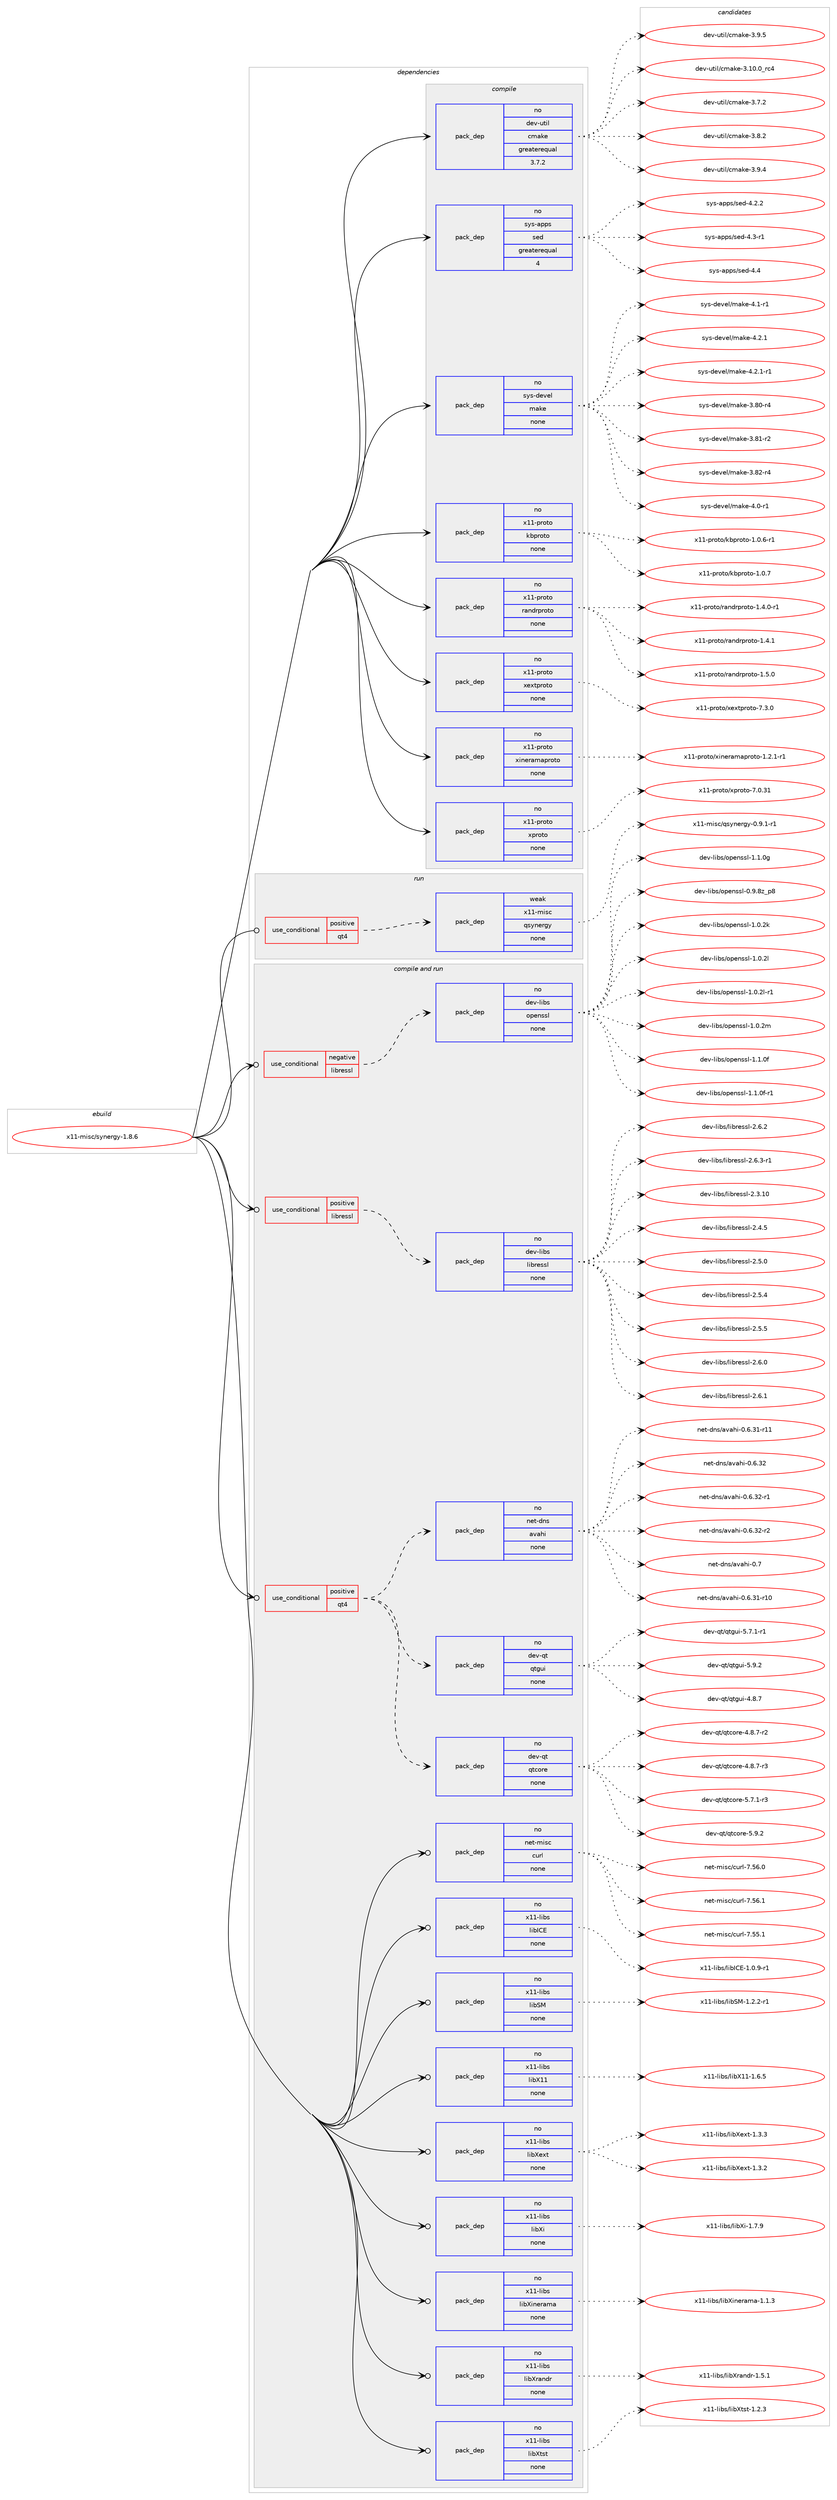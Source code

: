digraph prolog {

# *************
# Graph options
# *************

newrank=true;
concentrate=true;
compound=true;
graph [rankdir=LR,fontname=Helvetica,fontsize=10,ranksep=1.5];#, ranksep=2.5, nodesep=0.2];
edge  [arrowhead=vee];
node  [fontname=Helvetica,fontsize=10];

# **********
# The ebuild
# **********

subgraph cluster_leftcol {
color=gray;
rank=same;
label=<<i>ebuild</i>>;
id [label="x11-misc/synergy-1.8.6", color=red, width=4, href="../x11-misc/synergy-1.8.6.svg"];
}

# ****************
# The dependencies
# ****************

subgraph cluster_midcol {
color=gray;
label=<<i>dependencies</i>>;
subgraph cluster_compile {
fillcolor="#eeeeee";
style=filled;
label=<<i>compile</i>>;
subgraph pack391244 {
dependency524400 [label=<<TABLE BORDER="0" CELLBORDER="1" CELLSPACING="0" CELLPADDING="4" WIDTH="220"><TR><TD ROWSPAN="6" CELLPADDING="30">pack_dep</TD></TR><TR><TD WIDTH="110">no</TD></TR><TR><TD>dev-util</TD></TR><TR><TD>cmake</TD></TR><TR><TD>greaterequal</TD></TR><TR><TD>3.7.2</TD></TR></TABLE>>, shape=none, color=blue];
}
id:e -> dependency524400:w [weight=20,style="solid",arrowhead="vee"];
subgraph pack391245 {
dependency524401 [label=<<TABLE BORDER="0" CELLBORDER="1" CELLSPACING="0" CELLPADDING="4" WIDTH="220"><TR><TD ROWSPAN="6" CELLPADDING="30">pack_dep</TD></TR><TR><TD WIDTH="110">no</TD></TR><TR><TD>sys-apps</TD></TR><TR><TD>sed</TD></TR><TR><TD>greaterequal</TD></TR><TR><TD>4</TD></TR></TABLE>>, shape=none, color=blue];
}
id:e -> dependency524401:w [weight=20,style="solid",arrowhead="vee"];
subgraph pack391246 {
dependency524402 [label=<<TABLE BORDER="0" CELLBORDER="1" CELLSPACING="0" CELLPADDING="4" WIDTH="220"><TR><TD ROWSPAN="6" CELLPADDING="30">pack_dep</TD></TR><TR><TD WIDTH="110">no</TD></TR><TR><TD>sys-devel</TD></TR><TR><TD>make</TD></TR><TR><TD>none</TD></TR><TR><TD></TD></TR></TABLE>>, shape=none, color=blue];
}
id:e -> dependency524402:w [weight=20,style="solid",arrowhead="vee"];
subgraph pack391247 {
dependency524403 [label=<<TABLE BORDER="0" CELLBORDER="1" CELLSPACING="0" CELLPADDING="4" WIDTH="220"><TR><TD ROWSPAN="6" CELLPADDING="30">pack_dep</TD></TR><TR><TD WIDTH="110">no</TD></TR><TR><TD>x11-proto</TD></TR><TR><TD>kbproto</TD></TR><TR><TD>none</TD></TR><TR><TD></TD></TR></TABLE>>, shape=none, color=blue];
}
id:e -> dependency524403:w [weight=20,style="solid",arrowhead="vee"];
subgraph pack391248 {
dependency524404 [label=<<TABLE BORDER="0" CELLBORDER="1" CELLSPACING="0" CELLPADDING="4" WIDTH="220"><TR><TD ROWSPAN="6" CELLPADDING="30">pack_dep</TD></TR><TR><TD WIDTH="110">no</TD></TR><TR><TD>x11-proto</TD></TR><TR><TD>randrproto</TD></TR><TR><TD>none</TD></TR><TR><TD></TD></TR></TABLE>>, shape=none, color=blue];
}
id:e -> dependency524404:w [weight=20,style="solid",arrowhead="vee"];
subgraph pack391249 {
dependency524405 [label=<<TABLE BORDER="0" CELLBORDER="1" CELLSPACING="0" CELLPADDING="4" WIDTH="220"><TR><TD ROWSPAN="6" CELLPADDING="30">pack_dep</TD></TR><TR><TD WIDTH="110">no</TD></TR><TR><TD>x11-proto</TD></TR><TR><TD>xextproto</TD></TR><TR><TD>none</TD></TR><TR><TD></TD></TR></TABLE>>, shape=none, color=blue];
}
id:e -> dependency524405:w [weight=20,style="solid",arrowhead="vee"];
subgraph pack391250 {
dependency524406 [label=<<TABLE BORDER="0" CELLBORDER="1" CELLSPACING="0" CELLPADDING="4" WIDTH="220"><TR><TD ROWSPAN="6" CELLPADDING="30">pack_dep</TD></TR><TR><TD WIDTH="110">no</TD></TR><TR><TD>x11-proto</TD></TR><TR><TD>xineramaproto</TD></TR><TR><TD>none</TD></TR><TR><TD></TD></TR></TABLE>>, shape=none, color=blue];
}
id:e -> dependency524406:w [weight=20,style="solid",arrowhead="vee"];
subgraph pack391251 {
dependency524407 [label=<<TABLE BORDER="0" CELLBORDER="1" CELLSPACING="0" CELLPADDING="4" WIDTH="220"><TR><TD ROWSPAN="6" CELLPADDING="30">pack_dep</TD></TR><TR><TD WIDTH="110">no</TD></TR><TR><TD>x11-proto</TD></TR><TR><TD>xproto</TD></TR><TR><TD>none</TD></TR><TR><TD></TD></TR></TABLE>>, shape=none, color=blue];
}
id:e -> dependency524407:w [weight=20,style="solid",arrowhead="vee"];
}
subgraph cluster_compileandrun {
fillcolor="#eeeeee";
style=filled;
label=<<i>compile and run</i>>;
subgraph cond123308 {
dependency524408 [label=<<TABLE BORDER="0" CELLBORDER="1" CELLSPACING="0" CELLPADDING="4"><TR><TD ROWSPAN="3" CELLPADDING="10">use_conditional</TD></TR><TR><TD>negative</TD></TR><TR><TD>libressl</TD></TR></TABLE>>, shape=none, color=red];
subgraph pack391252 {
dependency524409 [label=<<TABLE BORDER="0" CELLBORDER="1" CELLSPACING="0" CELLPADDING="4" WIDTH="220"><TR><TD ROWSPAN="6" CELLPADDING="30">pack_dep</TD></TR><TR><TD WIDTH="110">no</TD></TR><TR><TD>dev-libs</TD></TR><TR><TD>openssl</TD></TR><TR><TD>none</TD></TR><TR><TD></TD></TR></TABLE>>, shape=none, color=blue];
}
dependency524408:e -> dependency524409:w [weight=20,style="dashed",arrowhead="vee"];
}
id:e -> dependency524408:w [weight=20,style="solid",arrowhead="odotvee"];
subgraph cond123309 {
dependency524410 [label=<<TABLE BORDER="0" CELLBORDER="1" CELLSPACING="0" CELLPADDING="4"><TR><TD ROWSPAN="3" CELLPADDING="10">use_conditional</TD></TR><TR><TD>positive</TD></TR><TR><TD>libressl</TD></TR></TABLE>>, shape=none, color=red];
subgraph pack391253 {
dependency524411 [label=<<TABLE BORDER="0" CELLBORDER="1" CELLSPACING="0" CELLPADDING="4" WIDTH="220"><TR><TD ROWSPAN="6" CELLPADDING="30">pack_dep</TD></TR><TR><TD WIDTH="110">no</TD></TR><TR><TD>dev-libs</TD></TR><TR><TD>libressl</TD></TR><TR><TD>none</TD></TR><TR><TD></TD></TR></TABLE>>, shape=none, color=blue];
}
dependency524410:e -> dependency524411:w [weight=20,style="dashed",arrowhead="vee"];
}
id:e -> dependency524410:w [weight=20,style="solid",arrowhead="odotvee"];
subgraph cond123310 {
dependency524412 [label=<<TABLE BORDER="0" CELLBORDER="1" CELLSPACING="0" CELLPADDING="4"><TR><TD ROWSPAN="3" CELLPADDING="10">use_conditional</TD></TR><TR><TD>positive</TD></TR><TR><TD>qt4</TD></TR></TABLE>>, shape=none, color=red];
subgraph pack391254 {
dependency524413 [label=<<TABLE BORDER="0" CELLBORDER="1" CELLSPACING="0" CELLPADDING="4" WIDTH="220"><TR><TD ROWSPAN="6" CELLPADDING="30">pack_dep</TD></TR><TR><TD WIDTH="110">no</TD></TR><TR><TD>dev-qt</TD></TR><TR><TD>qtcore</TD></TR><TR><TD>none</TD></TR><TR><TD></TD></TR></TABLE>>, shape=none, color=blue];
}
dependency524412:e -> dependency524413:w [weight=20,style="dashed",arrowhead="vee"];
subgraph pack391255 {
dependency524414 [label=<<TABLE BORDER="0" CELLBORDER="1" CELLSPACING="0" CELLPADDING="4" WIDTH="220"><TR><TD ROWSPAN="6" CELLPADDING="30">pack_dep</TD></TR><TR><TD WIDTH="110">no</TD></TR><TR><TD>dev-qt</TD></TR><TR><TD>qtgui</TD></TR><TR><TD>none</TD></TR><TR><TD></TD></TR></TABLE>>, shape=none, color=blue];
}
dependency524412:e -> dependency524414:w [weight=20,style="dashed",arrowhead="vee"];
subgraph pack391256 {
dependency524415 [label=<<TABLE BORDER="0" CELLBORDER="1" CELLSPACING="0" CELLPADDING="4" WIDTH="220"><TR><TD ROWSPAN="6" CELLPADDING="30">pack_dep</TD></TR><TR><TD WIDTH="110">no</TD></TR><TR><TD>net-dns</TD></TR><TR><TD>avahi</TD></TR><TR><TD>none</TD></TR><TR><TD></TD></TR></TABLE>>, shape=none, color=blue];
}
dependency524412:e -> dependency524415:w [weight=20,style="dashed",arrowhead="vee"];
}
id:e -> dependency524412:w [weight=20,style="solid",arrowhead="odotvee"];
subgraph pack391257 {
dependency524416 [label=<<TABLE BORDER="0" CELLBORDER="1" CELLSPACING="0" CELLPADDING="4" WIDTH="220"><TR><TD ROWSPAN="6" CELLPADDING="30">pack_dep</TD></TR><TR><TD WIDTH="110">no</TD></TR><TR><TD>net-misc</TD></TR><TR><TD>curl</TD></TR><TR><TD>none</TD></TR><TR><TD></TD></TR></TABLE>>, shape=none, color=blue];
}
id:e -> dependency524416:w [weight=20,style="solid",arrowhead="odotvee"];
subgraph pack391258 {
dependency524417 [label=<<TABLE BORDER="0" CELLBORDER="1" CELLSPACING="0" CELLPADDING="4" WIDTH="220"><TR><TD ROWSPAN="6" CELLPADDING="30">pack_dep</TD></TR><TR><TD WIDTH="110">no</TD></TR><TR><TD>x11-libs</TD></TR><TR><TD>libICE</TD></TR><TR><TD>none</TD></TR><TR><TD></TD></TR></TABLE>>, shape=none, color=blue];
}
id:e -> dependency524417:w [weight=20,style="solid",arrowhead="odotvee"];
subgraph pack391259 {
dependency524418 [label=<<TABLE BORDER="0" CELLBORDER="1" CELLSPACING="0" CELLPADDING="4" WIDTH="220"><TR><TD ROWSPAN="6" CELLPADDING="30">pack_dep</TD></TR><TR><TD WIDTH="110">no</TD></TR><TR><TD>x11-libs</TD></TR><TR><TD>libSM</TD></TR><TR><TD>none</TD></TR><TR><TD></TD></TR></TABLE>>, shape=none, color=blue];
}
id:e -> dependency524418:w [weight=20,style="solid",arrowhead="odotvee"];
subgraph pack391260 {
dependency524419 [label=<<TABLE BORDER="0" CELLBORDER="1" CELLSPACING="0" CELLPADDING="4" WIDTH="220"><TR><TD ROWSPAN="6" CELLPADDING="30">pack_dep</TD></TR><TR><TD WIDTH="110">no</TD></TR><TR><TD>x11-libs</TD></TR><TR><TD>libX11</TD></TR><TR><TD>none</TD></TR><TR><TD></TD></TR></TABLE>>, shape=none, color=blue];
}
id:e -> dependency524419:w [weight=20,style="solid",arrowhead="odotvee"];
subgraph pack391261 {
dependency524420 [label=<<TABLE BORDER="0" CELLBORDER="1" CELLSPACING="0" CELLPADDING="4" WIDTH="220"><TR><TD ROWSPAN="6" CELLPADDING="30">pack_dep</TD></TR><TR><TD WIDTH="110">no</TD></TR><TR><TD>x11-libs</TD></TR><TR><TD>libXext</TD></TR><TR><TD>none</TD></TR><TR><TD></TD></TR></TABLE>>, shape=none, color=blue];
}
id:e -> dependency524420:w [weight=20,style="solid",arrowhead="odotvee"];
subgraph pack391262 {
dependency524421 [label=<<TABLE BORDER="0" CELLBORDER="1" CELLSPACING="0" CELLPADDING="4" WIDTH="220"><TR><TD ROWSPAN="6" CELLPADDING="30">pack_dep</TD></TR><TR><TD WIDTH="110">no</TD></TR><TR><TD>x11-libs</TD></TR><TR><TD>libXi</TD></TR><TR><TD>none</TD></TR><TR><TD></TD></TR></TABLE>>, shape=none, color=blue];
}
id:e -> dependency524421:w [weight=20,style="solid",arrowhead="odotvee"];
subgraph pack391263 {
dependency524422 [label=<<TABLE BORDER="0" CELLBORDER="1" CELLSPACING="0" CELLPADDING="4" WIDTH="220"><TR><TD ROWSPAN="6" CELLPADDING="30">pack_dep</TD></TR><TR><TD WIDTH="110">no</TD></TR><TR><TD>x11-libs</TD></TR><TR><TD>libXinerama</TD></TR><TR><TD>none</TD></TR><TR><TD></TD></TR></TABLE>>, shape=none, color=blue];
}
id:e -> dependency524422:w [weight=20,style="solid",arrowhead="odotvee"];
subgraph pack391264 {
dependency524423 [label=<<TABLE BORDER="0" CELLBORDER="1" CELLSPACING="0" CELLPADDING="4" WIDTH="220"><TR><TD ROWSPAN="6" CELLPADDING="30">pack_dep</TD></TR><TR><TD WIDTH="110">no</TD></TR><TR><TD>x11-libs</TD></TR><TR><TD>libXrandr</TD></TR><TR><TD>none</TD></TR><TR><TD></TD></TR></TABLE>>, shape=none, color=blue];
}
id:e -> dependency524423:w [weight=20,style="solid",arrowhead="odotvee"];
subgraph pack391265 {
dependency524424 [label=<<TABLE BORDER="0" CELLBORDER="1" CELLSPACING="0" CELLPADDING="4" WIDTH="220"><TR><TD ROWSPAN="6" CELLPADDING="30">pack_dep</TD></TR><TR><TD WIDTH="110">no</TD></TR><TR><TD>x11-libs</TD></TR><TR><TD>libXtst</TD></TR><TR><TD>none</TD></TR><TR><TD></TD></TR></TABLE>>, shape=none, color=blue];
}
id:e -> dependency524424:w [weight=20,style="solid",arrowhead="odotvee"];
}
subgraph cluster_run {
fillcolor="#eeeeee";
style=filled;
label=<<i>run</i>>;
subgraph cond123311 {
dependency524425 [label=<<TABLE BORDER="0" CELLBORDER="1" CELLSPACING="0" CELLPADDING="4"><TR><TD ROWSPAN="3" CELLPADDING="10">use_conditional</TD></TR><TR><TD>positive</TD></TR><TR><TD>qt4</TD></TR></TABLE>>, shape=none, color=red];
subgraph pack391266 {
dependency524426 [label=<<TABLE BORDER="0" CELLBORDER="1" CELLSPACING="0" CELLPADDING="4" WIDTH="220"><TR><TD ROWSPAN="6" CELLPADDING="30">pack_dep</TD></TR><TR><TD WIDTH="110">weak</TD></TR><TR><TD>x11-misc</TD></TR><TR><TD>qsynergy</TD></TR><TR><TD>none</TD></TR><TR><TD></TD></TR></TABLE>>, shape=none, color=blue];
}
dependency524425:e -> dependency524426:w [weight=20,style="dashed",arrowhead="vee"];
}
id:e -> dependency524425:w [weight=20,style="solid",arrowhead="odot"];
}
}

# **************
# The candidates
# **************

subgraph cluster_choices {
rank=same;
color=gray;
label=<<i>candidates</i>>;

subgraph choice391244 {
color=black;
nodesep=1;
choice1001011184511711610510847991099710710145514649484648951149952 [label="dev-util/cmake-3.10.0_rc4", color=red, width=4,href="../dev-util/cmake-3.10.0_rc4.svg"];
choice10010111845117116105108479910997107101455146554650 [label="dev-util/cmake-3.7.2", color=red, width=4,href="../dev-util/cmake-3.7.2.svg"];
choice10010111845117116105108479910997107101455146564650 [label="dev-util/cmake-3.8.2", color=red, width=4,href="../dev-util/cmake-3.8.2.svg"];
choice10010111845117116105108479910997107101455146574652 [label="dev-util/cmake-3.9.4", color=red, width=4,href="../dev-util/cmake-3.9.4.svg"];
choice10010111845117116105108479910997107101455146574653 [label="dev-util/cmake-3.9.5", color=red, width=4,href="../dev-util/cmake-3.9.5.svg"];
dependency524400:e -> choice1001011184511711610510847991099710710145514649484648951149952:w [style=dotted,weight="100"];
dependency524400:e -> choice10010111845117116105108479910997107101455146554650:w [style=dotted,weight="100"];
dependency524400:e -> choice10010111845117116105108479910997107101455146564650:w [style=dotted,weight="100"];
dependency524400:e -> choice10010111845117116105108479910997107101455146574652:w [style=dotted,weight="100"];
dependency524400:e -> choice10010111845117116105108479910997107101455146574653:w [style=dotted,weight="100"];
}
subgraph choice391245 {
color=black;
nodesep=1;
choice115121115459711211211547115101100455246504650 [label="sys-apps/sed-4.2.2", color=red, width=4,href="../sys-apps/sed-4.2.2.svg"];
choice115121115459711211211547115101100455246514511449 [label="sys-apps/sed-4.3-r1", color=red, width=4,href="../sys-apps/sed-4.3-r1.svg"];
choice11512111545971121121154711510110045524652 [label="sys-apps/sed-4.4", color=red, width=4,href="../sys-apps/sed-4.4.svg"];
dependency524401:e -> choice115121115459711211211547115101100455246504650:w [style=dotted,weight="100"];
dependency524401:e -> choice115121115459711211211547115101100455246514511449:w [style=dotted,weight="100"];
dependency524401:e -> choice11512111545971121121154711510110045524652:w [style=dotted,weight="100"];
}
subgraph choice391246 {
color=black;
nodesep=1;
choice11512111545100101118101108471099710710145514656484511452 [label="sys-devel/make-3.80-r4", color=red, width=4,href="../sys-devel/make-3.80-r4.svg"];
choice11512111545100101118101108471099710710145514656494511450 [label="sys-devel/make-3.81-r2", color=red, width=4,href="../sys-devel/make-3.81-r2.svg"];
choice11512111545100101118101108471099710710145514656504511452 [label="sys-devel/make-3.82-r4", color=red, width=4,href="../sys-devel/make-3.82-r4.svg"];
choice115121115451001011181011084710997107101455246484511449 [label="sys-devel/make-4.0-r1", color=red, width=4,href="../sys-devel/make-4.0-r1.svg"];
choice115121115451001011181011084710997107101455246494511449 [label="sys-devel/make-4.1-r1", color=red, width=4,href="../sys-devel/make-4.1-r1.svg"];
choice115121115451001011181011084710997107101455246504649 [label="sys-devel/make-4.2.1", color=red, width=4,href="../sys-devel/make-4.2.1.svg"];
choice1151211154510010111810110847109971071014552465046494511449 [label="sys-devel/make-4.2.1-r1", color=red, width=4,href="../sys-devel/make-4.2.1-r1.svg"];
dependency524402:e -> choice11512111545100101118101108471099710710145514656484511452:w [style=dotted,weight="100"];
dependency524402:e -> choice11512111545100101118101108471099710710145514656494511450:w [style=dotted,weight="100"];
dependency524402:e -> choice11512111545100101118101108471099710710145514656504511452:w [style=dotted,weight="100"];
dependency524402:e -> choice115121115451001011181011084710997107101455246484511449:w [style=dotted,weight="100"];
dependency524402:e -> choice115121115451001011181011084710997107101455246494511449:w [style=dotted,weight="100"];
dependency524402:e -> choice115121115451001011181011084710997107101455246504649:w [style=dotted,weight="100"];
dependency524402:e -> choice1151211154510010111810110847109971071014552465046494511449:w [style=dotted,weight="100"];
}
subgraph choice391247 {
color=black;
nodesep=1;
choice12049494511211411111611147107981121141111161114549464846544511449 [label="x11-proto/kbproto-1.0.6-r1", color=red, width=4,href="../x11-proto/kbproto-1.0.6-r1.svg"];
choice1204949451121141111161114710798112114111116111454946484655 [label="x11-proto/kbproto-1.0.7", color=red, width=4,href="../x11-proto/kbproto-1.0.7.svg"];
dependency524403:e -> choice12049494511211411111611147107981121141111161114549464846544511449:w [style=dotted,weight="100"];
dependency524403:e -> choice1204949451121141111161114710798112114111116111454946484655:w [style=dotted,weight="100"];
}
subgraph choice391248 {
color=black;
nodesep=1;
choice12049494511211411111611147114971101001141121141111161114549465246484511449 [label="x11-proto/randrproto-1.4.0-r1", color=red, width=4,href="../x11-proto/randrproto-1.4.0-r1.svg"];
choice1204949451121141111161114711497110100114112114111116111454946524649 [label="x11-proto/randrproto-1.4.1", color=red, width=4,href="../x11-proto/randrproto-1.4.1.svg"];
choice1204949451121141111161114711497110100114112114111116111454946534648 [label="x11-proto/randrproto-1.5.0", color=red, width=4,href="../x11-proto/randrproto-1.5.0.svg"];
dependency524404:e -> choice12049494511211411111611147114971101001141121141111161114549465246484511449:w [style=dotted,weight="100"];
dependency524404:e -> choice1204949451121141111161114711497110100114112114111116111454946524649:w [style=dotted,weight="100"];
dependency524404:e -> choice1204949451121141111161114711497110100114112114111116111454946534648:w [style=dotted,weight="100"];
}
subgraph choice391249 {
color=black;
nodesep=1;
choice12049494511211411111611147120101120116112114111116111455546514648 [label="x11-proto/xextproto-7.3.0", color=red, width=4,href="../x11-proto/xextproto-7.3.0.svg"];
dependency524405:e -> choice12049494511211411111611147120101120116112114111116111455546514648:w [style=dotted,weight="100"];
}
subgraph choice391250 {
color=black;
nodesep=1;
choice1204949451121141111161114712010511010111497109971121141111161114549465046494511449 [label="x11-proto/xineramaproto-1.2.1-r1", color=red, width=4,href="../x11-proto/xineramaproto-1.2.1-r1.svg"];
dependency524406:e -> choice1204949451121141111161114712010511010111497109971121141111161114549465046494511449:w [style=dotted,weight="100"];
}
subgraph choice391251 {
color=black;
nodesep=1;
choice1204949451121141111161114712011211411111611145554648465149 [label="x11-proto/xproto-7.0.31", color=red, width=4,href="../x11-proto/xproto-7.0.31.svg"];
dependency524407:e -> choice1204949451121141111161114712011211411111611145554648465149:w [style=dotted,weight="100"];
}
subgraph choice391252 {
color=black;
nodesep=1;
choice1001011184510810598115471111121011101151151084548465746561229511256 [label="dev-libs/openssl-0.9.8z_p8", color=red, width=4,href="../dev-libs/openssl-0.9.8z_p8.svg"];
choice100101118451081059811547111112101110115115108454946484650107 [label="dev-libs/openssl-1.0.2k", color=red, width=4,href="../dev-libs/openssl-1.0.2k.svg"];
choice100101118451081059811547111112101110115115108454946484650108 [label="dev-libs/openssl-1.0.2l", color=red, width=4,href="../dev-libs/openssl-1.0.2l.svg"];
choice1001011184510810598115471111121011101151151084549464846501084511449 [label="dev-libs/openssl-1.0.2l-r1", color=red, width=4,href="../dev-libs/openssl-1.0.2l-r1.svg"];
choice100101118451081059811547111112101110115115108454946484650109 [label="dev-libs/openssl-1.0.2m", color=red, width=4,href="../dev-libs/openssl-1.0.2m.svg"];
choice100101118451081059811547111112101110115115108454946494648102 [label="dev-libs/openssl-1.1.0f", color=red, width=4,href="../dev-libs/openssl-1.1.0f.svg"];
choice1001011184510810598115471111121011101151151084549464946481024511449 [label="dev-libs/openssl-1.1.0f-r1", color=red, width=4,href="../dev-libs/openssl-1.1.0f-r1.svg"];
choice100101118451081059811547111112101110115115108454946494648103 [label="dev-libs/openssl-1.1.0g", color=red, width=4,href="../dev-libs/openssl-1.1.0g.svg"];
dependency524409:e -> choice1001011184510810598115471111121011101151151084548465746561229511256:w [style=dotted,weight="100"];
dependency524409:e -> choice100101118451081059811547111112101110115115108454946484650107:w [style=dotted,weight="100"];
dependency524409:e -> choice100101118451081059811547111112101110115115108454946484650108:w [style=dotted,weight="100"];
dependency524409:e -> choice1001011184510810598115471111121011101151151084549464846501084511449:w [style=dotted,weight="100"];
dependency524409:e -> choice100101118451081059811547111112101110115115108454946484650109:w [style=dotted,weight="100"];
dependency524409:e -> choice100101118451081059811547111112101110115115108454946494648102:w [style=dotted,weight="100"];
dependency524409:e -> choice1001011184510810598115471111121011101151151084549464946481024511449:w [style=dotted,weight="100"];
dependency524409:e -> choice100101118451081059811547111112101110115115108454946494648103:w [style=dotted,weight="100"];
}
subgraph choice391253 {
color=black;
nodesep=1;
choice1001011184510810598115471081059811410111511510845504651464948 [label="dev-libs/libressl-2.3.10", color=red, width=4,href="../dev-libs/libressl-2.3.10.svg"];
choice10010111845108105981154710810598114101115115108455046524653 [label="dev-libs/libressl-2.4.5", color=red, width=4,href="../dev-libs/libressl-2.4.5.svg"];
choice10010111845108105981154710810598114101115115108455046534648 [label="dev-libs/libressl-2.5.0", color=red, width=4,href="../dev-libs/libressl-2.5.0.svg"];
choice10010111845108105981154710810598114101115115108455046534652 [label="dev-libs/libressl-2.5.4", color=red, width=4,href="../dev-libs/libressl-2.5.4.svg"];
choice10010111845108105981154710810598114101115115108455046534653 [label="dev-libs/libressl-2.5.5", color=red, width=4,href="../dev-libs/libressl-2.5.5.svg"];
choice10010111845108105981154710810598114101115115108455046544648 [label="dev-libs/libressl-2.6.0", color=red, width=4,href="../dev-libs/libressl-2.6.0.svg"];
choice10010111845108105981154710810598114101115115108455046544649 [label="dev-libs/libressl-2.6.1", color=red, width=4,href="../dev-libs/libressl-2.6.1.svg"];
choice10010111845108105981154710810598114101115115108455046544650 [label="dev-libs/libressl-2.6.2", color=red, width=4,href="../dev-libs/libressl-2.6.2.svg"];
choice100101118451081059811547108105981141011151151084550465446514511449 [label="dev-libs/libressl-2.6.3-r1", color=red, width=4,href="../dev-libs/libressl-2.6.3-r1.svg"];
dependency524411:e -> choice1001011184510810598115471081059811410111511510845504651464948:w [style=dotted,weight="100"];
dependency524411:e -> choice10010111845108105981154710810598114101115115108455046524653:w [style=dotted,weight="100"];
dependency524411:e -> choice10010111845108105981154710810598114101115115108455046534648:w [style=dotted,weight="100"];
dependency524411:e -> choice10010111845108105981154710810598114101115115108455046534652:w [style=dotted,weight="100"];
dependency524411:e -> choice10010111845108105981154710810598114101115115108455046534653:w [style=dotted,weight="100"];
dependency524411:e -> choice10010111845108105981154710810598114101115115108455046544648:w [style=dotted,weight="100"];
dependency524411:e -> choice10010111845108105981154710810598114101115115108455046544649:w [style=dotted,weight="100"];
dependency524411:e -> choice10010111845108105981154710810598114101115115108455046544650:w [style=dotted,weight="100"];
dependency524411:e -> choice100101118451081059811547108105981141011151151084550465446514511449:w [style=dotted,weight="100"];
}
subgraph choice391254 {
color=black;
nodesep=1;
choice1001011184511311647113116991111141014552465646554511450 [label="dev-qt/qtcore-4.8.7-r2", color=red, width=4,href="../dev-qt/qtcore-4.8.7-r2.svg"];
choice1001011184511311647113116991111141014552465646554511451 [label="dev-qt/qtcore-4.8.7-r3", color=red, width=4,href="../dev-qt/qtcore-4.8.7-r3.svg"];
choice1001011184511311647113116991111141014553465546494511451 [label="dev-qt/qtcore-5.7.1-r3", color=red, width=4,href="../dev-qt/qtcore-5.7.1-r3.svg"];
choice100101118451131164711311699111114101455346574650 [label="dev-qt/qtcore-5.9.2", color=red, width=4,href="../dev-qt/qtcore-5.9.2.svg"];
dependency524413:e -> choice1001011184511311647113116991111141014552465646554511450:w [style=dotted,weight="100"];
dependency524413:e -> choice1001011184511311647113116991111141014552465646554511451:w [style=dotted,weight="100"];
dependency524413:e -> choice1001011184511311647113116991111141014553465546494511451:w [style=dotted,weight="100"];
dependency524413:e -> choice100101118451131164711311699111114101455346574650:w [style=dotted,weight="100"];
}
subgraph choice391255 {
color=black;
nodesep=1;
choice1001011184511311647113116103117105455246564655 [label="dev-qt/qtgui-4.8.7", color=red, width=4,href="../dev-qt/qtgui-4.8.7.svg"];
choice10010111845113116471131161031171054553465546494511449 [label="dev-qt/qtgui-5.7.1-r1", color=red, width=4,href="../dev-qt/qtgui-5.7.1-r1.svg"];
choice1001011184511311647113116103117105455346574650 [label="dev-qt/qtgui-5.9.2", color=red, width=4,href="../dev-qt/qtgui-5.9.2.svg"];
dependency524414:e -> choice1001011184511311647113116103117105455246564655:w [style=dotted,weight="100"];
dependency524414:e -> choice10010111845113116471131161031171054553465546494511449:w [style=dotted,weight="100"];
dependency524414:e -> choice1001011184511311647113116103117105455346574650:w [style=dotted,weight="100"];
}
subgraph choice391256 {
color=black;
nodesep=1;
choice1101011164510011011547971189710410545484654465149451144948 [label="net-dns/avahi-0.6.31-r10", color=red, width=4,href="../net-dns/avahi-0.6.31-r10.svg"];
choice1101011164510011011547971189710410545484654465149451144949 [label="net-dns/avahi-0.6.31-r11", color=red, width=4,href="../net-dns/avahi-0.6.31-r11.svg"];
choice1101011164510011011547971189710410545484654465150 [label="net-dns/avahi-0.6.32", color=red, width=4,href="../net-dns/avahi-0.6.32.svg"];
choice11010111645100110115479711897104105454846544651504511449 [label="net-dns/avahi-0.6.32-r1", color=red, width=4,href="../net-dns/avahi-0.6.32-r1.svg"];
choice11010111645100110115479711897104105454846544651504511450 [label="net-dns/avahi-0.6.32-r2", color=red, width=4,href="../net-dns/avahi-0.6.32-r2.svg"];
choice1101011164510011011547971189710410545484655 [label="net-dns/avahi-0.7", color=red, width=4,href="../net-dns/avahi-0.7.svg"];
dependency524415:e -> choice1101011164510011011547971189710410545484654465149451144948:w [style=dotted,weight="100"];
dependency524415:e -> choice1101011164510011011547971189710410545484654465149451144949:w [style=dotted,weight="100"];
dependency524415:e -> choice1101011164510011011547971189710410545484654465150:w [style=dotted,weight="100"];
dependency524415:e -> choice11010111645100110115479711897104105454846544651504511449:w [style=dotted,weight="100"];
dependency524415:e -> choice11010111645100110115479711897104105454846544651504511450:w [style=dotted,weight="100"];
dependency524415:e -> choice1101011164510011011547971189710410545484655:w [style=dotted,weight="100"];
}
subgraph choice391257 {
color=black;
nodesep=1;
choice1101011164510910511599479911711410845554653534649 [label="net-misc/curl-7.55.1", color=red, width=4,href="../net-misc/curl-7.55.1.svg"];
choice1101011164510910511599479911711410845554653544648 [label="net-misc/curl-7.56.0", color=red, width=4,href="../net-misc/curl-7.56.0.svg"];
choice1101011164510910511599479911711410845554653544649 [label="net-misc/curl-7.56.1", color=red, width=4,href="../net-misc/curl-7.56.1.svg"];
dependency524416:e -> choice1101011164510910511599479911711410845554653534649:w [style=dotted,weight="100"];
dependency524416:e -> choice1101011164510910511599479911711410845554653544648:w [style=dotted,weight="100"];
dependency524416:e -> choice1101011164510910511599479911711410845554653544649:w [style=dotted,weight="100"];
}
subgraph choice391258 {
color=black;
nodesep=1;
choice1204949451081059811547108105987367694549464846574511449 [label="x11-libs/libICE-1.0.9-r1", color=red, width=4,href="../x11-libs/libICE-1.0.9-r1.svg"];
dependency524417:e -> choice1204949451081059811547108105987367694549464846574511449:w [style=dotted,weight="100"];
}
subgraph choice391259 {
color=black;
nodesep=1;
choice12049494510810598115471081059883774549465046504511449 [label="x11-libs/libSM-1.2.2-r1", color=red, width=4,href="../x11-libs/libSM-1.2.2-r1.svg"];
dependency524418:e -> choice12049494510810598115471081059883774549465046504511449:w [style=dotted,weight="100"];
}
subgraph choice391260 {
color=black;
nodesep=1;
choice120494945108105981154710810598884949454946544653 [label="x11-libs/libX11-1.6.5", color=red, width=4,href="../x11-libs/libX11-1.6.5.svg"];
dependency524419:e -> choice120494945108105981154710810598884949454946544653:w [style=dotted,weight="100"];
}
subgraph choice391261 {
color=black;
nodesep=1;
choice12049494510810598115471081059888101120116454946514650 [label="x11-libs/libXext-1.3.2", color=red, width=4,href="../x11-libs/libXext-1.3.2.svg"];
choice12049494510810598115471081059888101120116454946514651 [label="x11-libs/libXext-1.3.3", color=red, width=4,href="../x11-libs/libXext-1.3.3.svg"];
dependency524420:e -> choice12049494510810598115471081059888101120116454946514650:w [style=dotted,weight="100"];
dependency524420:e -> choice12049494510810598115471081059888101120116454946514651:w [style=dotted,weight="100"];
}
subgraph choice391262 {
color=black;
nodesep=1;
choice12049494510810598115471081059888105454946554657 [label="x11-libs/libXi-1.7.9", color=red, width=4,href="../x11-libs/libXi-1.7.9.svg"];
dependency524421:e -> choice12049494510810598115471081059888105454946554657:w [style=dotted,weight="100"];
}
subgraph choice391263 {
color=black;
nodesep=1;
choice120494945108105981154710810598881051101011149710997454946494651 [label="x11-libs/libXinerama-1.1.3", color=red, width=4,href="../x11-libs/libXinerama-1.1.3.svg"];
dependency524422:e -> choice120494945108105981154710810598881051101011149710997454946494651:w [style=dotted,weight="100"];
}
subgraph choice391264 {
color=black;
nodesep=1;
choice1204949451081059811547108105988811497110100114454946534649 [label="x11-libs/libXrandr-1.5.1", color=red, width=4,href="../x11-libs/libXrandr-1.5.1.svg"];
dependency524423:e -> choice1204949451081059811547108105988811497110100114454946534649:w [style=dotted,weight="100"];
}
subgraph choice391265 {
color=black;
nodesep=1;
choice12049494510810598115471081059888116115116454946504651 [label="x11-libs/libXtst-1.2.3", color=red, width=4,href="../x11-libs/libXtst-1.2.3.svg"];
dependency524424:e -> choice12049494510810598115471081059888116115116454946504651:w [style=dotted,weight="100"];
}
subgraph choice391266 {
color=black;
nodesep=1;
choice12049494510910511599471131151211101011141031214548465746494511449 [label="x11-misc/qsynergy-0.9.1-r1", color=red, width=4,href="../x11-misc/qsynergy-0.9.1-r1.svg"];
dependency524426:e -> choice12049494510910511599471131151211101011141031214548465746494511449:w [style=dotted,weight="100"];
}
}

}
